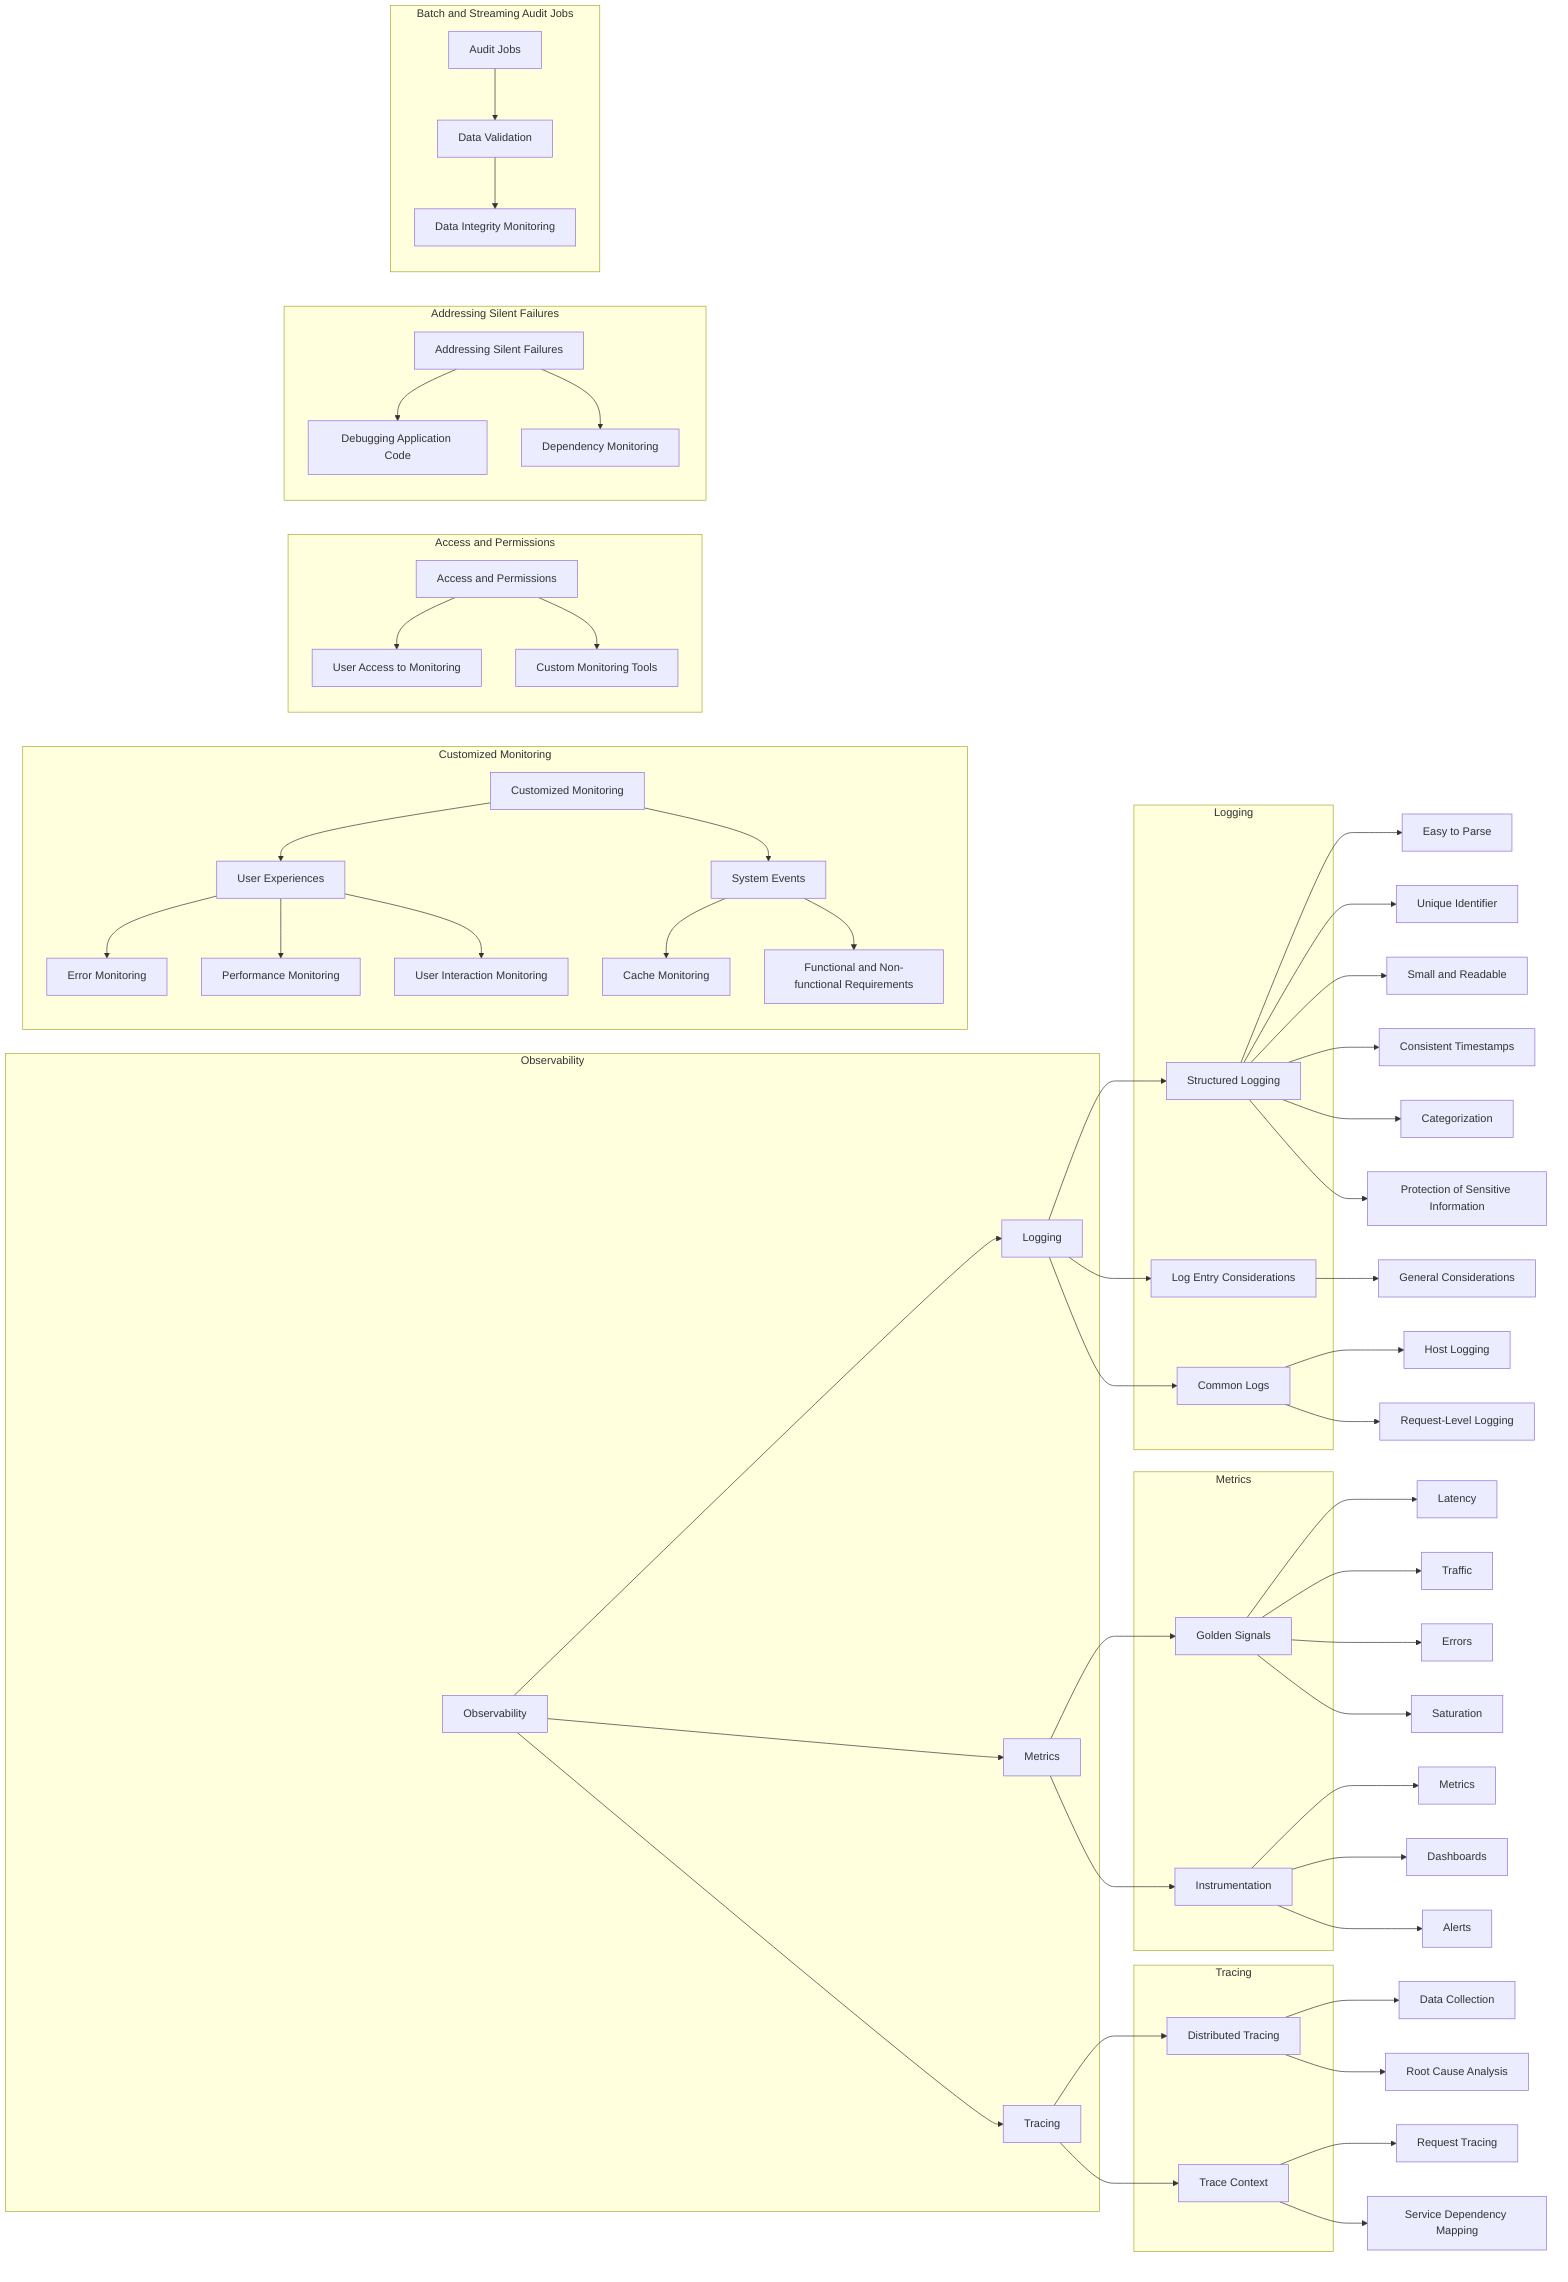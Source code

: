 graph LR
    subgraph "Observability"
        A[Observability]
        A --> B[Logging]
        A --> C[Metrics]
        A --> D[Tracing]
    end

    subgraph "Logging"
        B --> BA[Structured Logging]
        B --> BB[Log Entry Considerations]
        B --> BC[Common Logs]
    end

    subgraph "Metrics"
        C --> CA[Golden Signals]
        C --> CB[Instrumentation]
    end

    subgraph "Tracing"
        D --> DA[Distributed Tracing]
        D --> DB[Trace Context]
    end

    BA --> BA1[Easy to Parse]
    BA --> BA2[Unique Identifier]
    BA --> BA3[Small and Readable]
    BA --> BA4[Consistent Timestamps]
    BA --> BA5[Categorization]
    BA --> BA6[Protection of Sensitive Information]

    BB --> BB1[General Considerations]

    BC --> BC1[Host Logging]
    BC --> BC2[Request-Level Logging]

    CA --> CA1[Latency]
    CA --> CA2[Traffic]
    CA --> CA3[Errors]
    CA --> CA4[Saturation]

    CB --> CB1[Metrics]
    CB --> CB2[Dashboards]
    CB --> CB3[Alerts]

    DB --> DB1[Request Tracing]
    DB --> DB2[Service Dependency Mapping]

    DA --> DA1[Data Collection]
    DA --> DA2[Root Cause Analysis]

    subgraph "Customized Monitoring"
        E[Customized Monitoring]
        E --> EA[User Experiences]
        E --> EB[System Events]
        EA --> EA1[Error Monitoring]
        EA --> EA2[Performance Monitoring]
        EA --> EA3[User Interaction Monitoring]
        EB --> EB1[Cache Monitoring]
        EB --> EB2[Functional and Non-functional Requirements]
    end

    subgraph "Access and Permissions"
        F[Access and Permissions]
        F --> FA[User Access to Monitoring]
        F --> FB[Custom Monitoring Tools]
    end

    subgraph "Addressing Silent Failures"
        G[Addressing Silent Failures]
        G --> GA[Debugging Application Code]
        G --> GB[Dependency Monitoring]
    end

    subgraph "Batch and Streaming Audit Jobs"
        H[Audit Jobs]
        H --> HA[Data Validation]
        HA --> HA1[Data Integrity Monitoring]
    end
